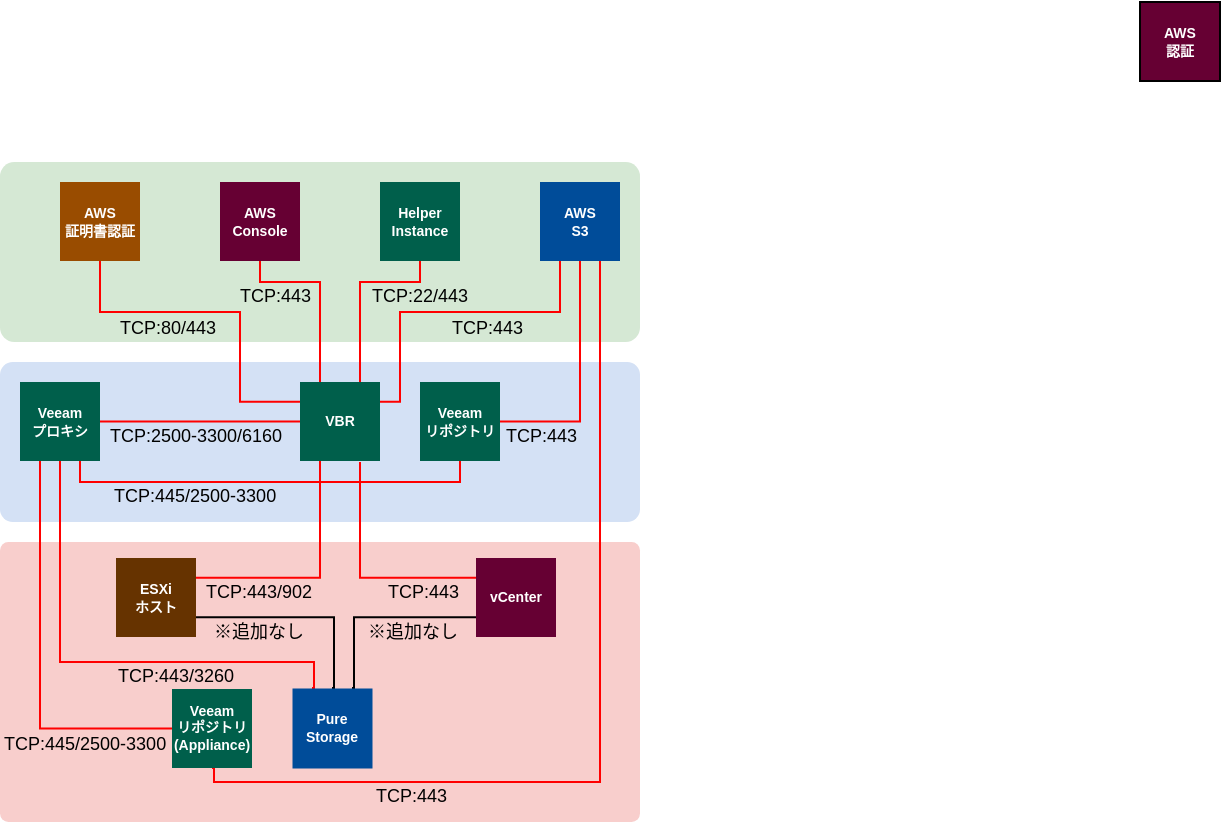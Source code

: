 <mxfile version="28.0.1">
  <diagram name="ページ1" id="RHtc9xqBzX8dG-IQXySC">
    <mxGraphModel dx="642" dy="414" grid="1" gridSize="10" guides="1" tooltips="1" connect="1" arrows="1" fold="1" page="1" pageScale="1" pageWidth="1169" pageHeight="827" math="0" shadow="0">
      <root>
        <mxCell id="0" />
        <mxCell id="1" parent="0" />
        <mxCell id="WyPhDyIGE4Ye550-s1A6-49" value="" style="rounded=1;whiteSpace=wrap;html=1;arcSize=3;fillColor=#F8CECC;strokeColor=none;" vertex="1" parent="1">
          <mxGeometry x="130" y="410" width="320" height="140" as="geometry" />
        </mxCell>
        <mxCell id="WyPhDyIGE4Ye550-s1A6-48" value="" style="rounded=1;whiteSpace=wrap;html=1;arcSize=8;fillColor=#D4E1F5;strokeColor=none;" vertex="1" parent="1">
          <mxGeometry x="130" y="320" width="320" height="80" as="geometry" />
        </mxCell>
        <mxCell id="WyPhDyIGE4Ye550-s1A6-47" value="" style="rounded=1;whiteSpace=wrap;html=1;arcSize=8;strokeColor=none;fillColor=#D5E8D4;" vertex="1" parent="1">
          <mxGeometry x="130" y="220" width="320" height="90" as="geometry" />
        </mxCell>
        <mxCell id="WyPhDyIGE4Ye550-s1A6-42" style="edgeStyle=orthogonalEdgeStyle;rounded=0;orthogonalLoop=1;jettySize=auto;html=1;exitX=1;exitY=0.75;exitDx=0;exitDy=0;entryX=0.5;entryY=0;entryDx=0;entryDy=0;endArrow=none;endFill=0;" edge="1" parent="1" source="WyPhDyIGE4Ye550-s1A6-2" target="WyPhDyIGE4Ye550-s1A6-32">
          <mxGeometry relative="1" as="geometry">
            <Array as="points">
              <mxPoint x="297" y="448" />
              <mxPoint x="297" y="483" />
            </Array>
          </mxGeometry>
        </mxCell>
        <mxCell id="WyPhDyIGE4Ye550-s1A6-2" value="ESXi&lt;div&gt;ホスト&lt;/div&gt;" style="rounded=0;whiteSpace=wrap;html=1;fillColor=#663300;fontStyle=1;fontColor=#FFFFFF;fontSize=7;strokeWidth=1;strokeColor=none;" vertex="1" parent="1">
          <mxGeometry x="188" y="418" width="40" height="39.5" as="geometry" />
        </mxCell>
        <mxCell id="WyPhDyIGE4Ye550-s1A6-40" style="edgeStyle=orthogonalEdgeStyle;rounded=0;orthogonalLoop=1;jettySize=auto;html=1;exitX=0.25;exitY=1;exitDx=0;exitDy=0;entryX=0;entryY=0.5;entryDx=0;entryDy=0;endArrow=none;endFill=0;strokeWidth=1;strokeColor=#FF0000;" edge="1" parent="1" source="WyPhDyIGE4Ye550-s1A6-12" target="WyPhDyIGE4Ye550-s1A6-15">
          <mxGeometry relative="1" as="geometry" />
        </mxCell>
        <mxCell id="WyPhDyIGE4Ye550-s1A6-41" style="edgeStyle=orthogonalEdgeStyle;rounded=0;orthogonalLoop=1;jettySize=auto;html=1;entryX=0.25;entryY=0;entryDx=0;entryDy=0;endArrow=none;endFill=0;strokeWidth=1;strokeColor=#FF0000;exitX=0.5;exitY=1;exitDx=0;exitDy=0;" edge="1" parent="1" source="WyPhDyIGE4Ye550-s1A6-12" target="WyPhDyIGE4Ye550-s1A6-32">
          <mxGeometry relative="1" as="geometry">
            <mxPoint x="220" y="370" as="sourcePoint" />
            <Array as="points">
              <mxPoint x="160" y="470" />
              <mxPoint x="287" y="470" />
              <mxPoint x="287" y="483" />
            </Array>
          </mxGeometry>
        </mxCell>
        <mxCell id="WyPhDyIGE4Ye550-s1A6-12" value="&lt;b&gt;&lt;font style=&quot;color: rgb(255, 255, 255);&quot;&gt;Veeam&lt;/font&gt;&lt;/b&gt;&lt;div&gt;&lt;font color=&quot;#ffffff&quot;&gt;&lt;b&gt;プロキシ&lt;/b&gt;&lt;/font&gt;&lt;/div&gt;" style="rounded=0;whiteSpace=wrap;html=1;fillColor=light-dark(#005f4b, #ededed);fontSize=7;strokeWidth=1;strokeColor=none;" vertex="1" parent="1">
          <mxGeometry x="140" y="330" width="40" height="39.5" as="geometry" />
        </mxCell>
        <mxCell id="WyPhDyIGE4Ye550-s1A6-45" style="edgeStyle=orthogonalEdgeStyle;rounded=0;orthogonalLoop=1;jettySize=auto;html=1;exitX=0;exitY=0.75;exitDx=0;exitDy=0;entryX=0.75;entryY=0;entryDx=0;entryDy=0;endArrow=none;endFill=0;" edge="1" parent="1" source="WyPhDyIGE4Ye550-s1A6-13" target="WyPhDyIGE4Ye550-s1A6-32">
          <mxGeometry relative="1" as="geometry">
            <Array as="points">
              <mxPoint x="307" y="448" />
              <mxPoint x="307" y="483" />
            </Array>
          </mxGeometry>
        </mxCell>
        <mxCell id="WyPhDyIGE4Ye550-s1A6-13" value="&lt;b&gt;&lt;font style=&quot;color: rgb(255, 255, 255);&quot;&gt;vCenter&lt;/font&gt;&lt;/b&gt;" style="rounded=0;whiteSpace=wrap;html=1;fillColor=light-dark(#660033,#EDEDED);fontSize=7;strokeWidth=1;strokeColor=none;" vertex="1" parent="1">
          <mxGeometry x="368" y="418" width="40" height="39.5" as="geometry" />
        </mxCell>
        <mxCell id="WyPhDyIGE4Ye550-s1A6-35" style="edgeStyle=orthogonalEdgeStyle;rounded=0;orthogonalLoop=1;jettySize=auto;html=1;exitX=1;exitY=0.25;exitDx=0;exitDy=0;entryX=0.25;entryY=1;entryDx=0;entryDy=0;endArrow=none;endFill=0;strokeWidth=1;strokeColor=#FF0000;" edge="1" parent="1" source="WyPhDyIGE4Ye550-s1A6-14" target="WyPhDyIGE4Ye550-s1A6-16">
          <mxGeometry relative="1" as="geometry">
            <Array as="points">
              <mxPoint x="330" y="340" />
              <mxPoint x="330" y="295" />
              <mxPoint x="410" y="295" />
            </Array>
          </mxGeometry>
        </mxCell>
        <mxCell id="WyPhDyIGE4Ye550-s1A6-36" style="edgeStyle=orthogonalEdgeStyle;rounded=0;orthogonalLoop=1;jettySize=auto;html=1;exitX=0.75;exitY=0;exitDx=0;exitDy=0;entryX=0.5;entryY=1;entryDx=0;entryDy=0;endArrow=none;endFill=0;strokeWidth=1;strokeColor=#FF0000;" edge="1" parent="1" source="WyPhDyIGE4Ye550-s1A6-14" target="WyPhDyIGE4Ye550-s1A6-18">
          <mxGeometry relative="1" as="geometry">
            <Array as="points">
              <mxPoint x="310" y="280" />
              <mxPoint x="340" y="280" />
            </Array>
          </mxGeometry>
        </mxCell>
        <mxCell id="WyPhDyIGE4Ye550-s1A6-37" style="edgeStyle=orthogonalEdgeStyle;rounded=0;orthogonalLoop=1;jettySize=auto;html=1;exitX=0.25;exitY=0;exitDx=0;exitDy=0;entryX=0.5;entryY=1;entryDx=0;entryDy=0;endArrow=none;endFill=0;strokeWidth=1;strokeColor=#FF0000;" edge="1" parent="1" source="WyPhDyIGE4Ye550-s1A6-14" target="WyPhDyIGE4Ye550-s1A6-17">
          <mxGeometry relative="1" as="geometry">
            <Array as="points">
              <mxPoint x="290" y="280" />
              <mxPoint x="260" y="280" />
            </Array>
          </mxGeometry>
        </mxCell>
        <mxCell id="WyPhDyIGE4Ye550-s1A6-38" style="edgeStyle=orthogonalEdgeStyle;rounded=0;orthogonalLoop=1;jettySize=auto;html=1;exitX=0;exitY=0.5;exitDx=0;exitDy=0;entryX=1;entryY=0.5;entryDx=0;entryDy=0;endArrow=none;endFill=0;strokeWidth=1;strokeColor=#FF0000;" edge="1" parent="1" source="WyPhDyIGE4Ye550-s1A6-14" target="WyPhDyIGE4Ye550-s1A6-12">
          <mxGeometry relative="1" as="geometry" />
        </mxCell>
        <mxCell id="WyPhDyIGE4Ye550-s1A6-14" value="&lt;b&gt;&lt;font style=&quot;color: rgb(255, 255, 255);&quot;&gt;VBR&lt;/font&gt;&lt;/b&gt;" style="rounded=0;whiteSpace=wrap;html=1;fillColor=light-dark(#005f4b, #ededed);fontSize=7;strokeWidth=1;strokeColor=none;" vertex="1" parent="1">
          <mxGeometry x="280" y="330" width="40" height="39.5" as="geometry" />
        </mxCell>
        <mxCell id="WyPhDyIGE4Ye550-s1A6-46" style="edgeStyle=orthogonalEdgeStyle;rounded=0;orthogonalLoop=1;jettySize=auto;html=1;entryX=0.75;entryY=1;entryDx=0;entryDy=0;endArrow=none;endFill=0;strokeWidth=1;strokeColor=#FF0000;exitX=0.5;exitY=1;exitDx=0;exitDy=0;" edge="1" parent="1" source="WyPhDyIGE4Ye550-s1A6-15" target="WyPhDyIGE4Ye550-s1A6-16">
          <mxGeometry relative="1" as="geometry">
            <mxPoint x="220" y="550" as="sourcePoint" />
            <Array as="points">
              <mxPoint x="237" y="523" />
              <mxPoint x="237" y="530" />
              <mxPoint x="430" y="530" />
            </Array>
          </mxGeometry>
        </mxCell>
        <mxCell id="WyPhDyIGE4Ye550-s1A6-15" value="&lt;div&gt;&lt;font color=&quot;#ffffff&quot;&gt;&lt;b&gt;Veeam&lt;/b&gt;&lt;/font&gt;&lt;/div&gt;&lt;div&gt;&lt;font color=&quot;#ffffff&quot;&gt;&lt;b&gt;リポジトリ&lt;/b&gt;&lt;/font&gt;&lt;/div&gt;&lt;div&gt;&lt;font color=&quot;#ffffff&quot;&gt;&lt;b&gt;(Appliance)&lt;/b&gt;&lt;/font&gt;&lt;/div&gt;" style="rounded=0;whiteSpace=wrap;html=1;fillColor=light-dark(#005f4b, #ededed);fontSize=7;strokeWidth=1;strokeColor=none;" vertex="1" parent="1">
          <mxGeometry x="216" y="483.5" width="40" height="39.5" as="geometry" />
        </mxCell>
        <mxCell id="WyPhDyIGE4Ye550-s1A6-16" value="&lt;font color=&quot;#ffffff&quot;&gt;&lt;b&gt;AWS&lt;/b&gt;&lt;/font&gt;&lt;div&gt;&lt;font color=&quot;#ffffff&quot;&gt;&lt;b&gt;S3&lt;/b&gt;&lt;/font&gt;&lt;/div&gt;" style="rounded=0;whiteSpace=wrap;html=1;fillColor=light-dark(#004c99, #EDEDED);fontSize=7;strokeWidth=1;strokeColor=none;" vertex="1" parent="1">
          <mxGeometry x="400" y="230" width="40" height="39.5" as="geometry" />
        </mxCell>
        <mxCell id="WyPhDyIGE4Ye550-s1A6-17" value="&lt;font color=&quot;#ffffff&quot;&gt;&lt;b&gt;AWS&lt;/b&gt;&lt;/font&gt;&lt;div&gt;&lt;font color=&quot;#ffffff&quot;&gt;&lt;b&gt;Console&lt;/b&gt;&lt;/font&gt;&lt;/div&gt;" style="rounded=0;whiteSpace=wrap;html=1;fillColor=light-dark(#660033,#EDEDED);fontSize=7;strokeWidth=1;strokeColor=none;" vertex="1" parent="1">
          <mxGeometry x="240" y="230" width="40" height="39.5" as="geometry" />
        </mxCell>
        <mxCell id="WyPhDyIGE4Ye550-s1A6-18" value="&lt;font color=&quot;#ffffff&quot;&gt;&lt;b&gt;Helper&lt;/b&gt;&lt;/font&gt;&lt;div&gt;&lt;font color=&quot;#ffffff&quot;&gt;&lt;b&gt;Instance&lt;/b&gt;&lt;/font&gt;&lt;/div&gt;" style="rounded=0;whiteSpace=wrap;html=1;fillColor=light-dark(#005f4b, #ededed);fontSize=7;strokeWidth=1;strokeColor=none;" vertex="1" parent="1">
          <mxGeometry x="320" y="230" width="40" height="39.5" as="geometry" />
        </mxCell>
        <mxCell id="WyPhDyIGE4Ye550-s1A6-23" value="&lt;font color=&quot;#ffffff&quot;&gt;&lt;b&gt;AWS&lt;/b&gt;&lt;/font&gt;&lt;div&gt;&lt;font color=&quot;#ffffff&quot;&gt;&lt;b&gt;認証&lt;/b&gt;&lt;/font&gt;&lt;/div&gt;" style="rounded=0;whiteSpace=wrap;html=1;fillColor=light-dark(#660033,#EDEDED);fontSize=7;" vertex="1" parent="1">
          <mxGeometry x="700" y="140" width="40" height="39.5" as="geometry" />
        </mxCell>
        <mxCell id="WyPhDyIGE4Ye550-s1A6-24" value="&lt;font color=&quot;#ffffff&quot;&gt;&lt;b&gt;AWS&lt;br&gt;&lt;/b&gt;&lt;/font&gt;&lt;div&gt;&lt;font color=&quot;#ffffff&quot;&gt;&lt;b&gt;証明書認証&lt;/b&gt;&lt;/font&gt;&lt;/div&gt;" style="rounded=0;whiteSpace=wrap;html=1;fillColor=light-dark(#994C00,#EDEDED);fontSize=7;strokeWidth=1;strokeColor=none;" vertex="1" parent="1">
          <mxGeometry x="160" y="230" width="40" height="39.5" as="geometry" />
        </mxCell>
        <mxCell id="WyPhDyIGE4Ye550-s1A6-32" value="Pure Storage" style="rounded=0;whiteSpace=wrap;html=1;fontStyle=1;strokeColor=none;fillColor=#004C99;fontColor=light-dark(#ffffff, #ededed);fontSize=7;strokeWidth=0;" vertex="1" parent="1">
          <mxGeometry x="276" y="483" width="40" height="40" as="geometry" />
        </mxCell>
        <mxCell id="WyPhDyIGE4Ye550-s1A6-33" value="&lt;b&gt;&lt;font style=&quot;color: rgb(255, 255, 255);&quot;&gt;Veeam&lt;/font&gt;&lt;/b&gt;&lt;div&gt;&lt;font color=&quot;#ffffff&quot;&gt;&lt;b&gt;リポジトリ&lt;/b&gt;&lt;/font&gt;&lt;/div&gt;" style="rounded=0;whiteSpace=wrap;html=1;fillColor=light-dark(#005f4b, #ededed);fontSize=7;strokeWidth=1;strokeColor=none;" vertex="1" parent="1">
          <mxGeometry x="340" y="330" width="40" height="39.5" as="geometry" />
        </mxCell>
        <mxCell id="WyPhDyIGE4Ye550-s1A6-34" style="edgeStyle=orthogonalEdgeStyle;rounded=0;orthogonalLoop=1;jettySize=auto;html=1;exitX=0;exitY=0.25;exitDx=0;exitDy=0;entryX=0.5;entryY=1;entryDx=0;entryDy=0;endArrow=none;endFill=0;strokeWidth=1;strokeColor=#FF0000;" edge="1" parent="1" source="WyPhDyIGE4Ye550-s1A6-14" target="WyPhDyIGE4Ye550-s1A6-24">
          <mxGeometry relative="1" as="geometry">
            <Array as="points">
              <mxPoint x="250" y="340" />
              <mxPoint x="250" y="295" />
              <mxPoint x="180" y="295" />
            </Array>
          </mxGeometry>
        </mxCell>
        <mxCell id="WyPhDyIGE4Ye550-s1A6-51" value="TCP:443" style="text;html=1;align=left;verticalAlign=middle;whiteSpace=wrap;rounded=0;fontSize=9;fontStyle=0" vertex="1" parent="1">
          <mxGeometry x="316" y="532" width="40" height="10" as="geometry" />
        </mxCell>
        <mxCell id="WyPhDyIGE4Ye550-s1A6-52" value="TCP:443/3260" style="text;html=1;align=left;verticalAlign=middle;whiteSpace=wrap;rounded=0;fontSize=9;fontStyle=0" vertex="1" parent="1">
          <mxGeometry x="187" y="472" width="60" height="10" as="geometry" />
        </mxCell>
        <mxCell id="WyPhDyIGE4Ye550-s1A6-55" value="TCP:443" style="text;html=1;align=left;verticalAlign=middle;whiteSpace=wrap;rounded=0;fontSize=9;fontStyle=0;rotation=0;" vertex="1" parent="1">
          <mxGeometry x="322" y="429.75" width="40" height="10" as="geometry" />
        </mxCell>
        <mxCell id="WyPhDyIGE4Ye550-s1A6-56" value="TCP:443/902" style="text;html=1;align=left;verticalAlign=middle;whiteSpace=wrap;rounded=0;fontSize=9;fontStyle=0;rotation=0;" vertex="1" parent="1">
          <mxGeometry x="231" y="429.75" width="60" height="10" as="geometry" />
        </mxCell>
        <mxCell id="WyPhDyIGE4Ye550-s1A6-57" value="TCP:22/&lt;span style=&quot;background-color: transparent; color: light-dark(rgb(0, 0, 0), rgb(255, 255, 255));&quot;&gt;443&lt;/span&gt;" style="text;html=1;align=left;verticalAlign=middle;whiteSpace=wrap;rounded=0;fontSize=9;fontStyle=0" vertex="1" parent="1">
          <mxGeometry x="314" y="282" width="60" height="10" as="geometry" />
        </mxCell>
        <mxCell id="WyPhDyIGE4Ye550-s1A6-59" value="TCP:443" style="text;html=1;align=left;verticalAlign=middle;whiteSpace=wrap;rounded=0;fontSize=9;fontStyle=0" vertex="1" parent="1">
          <mxGeometry x="248" y="282" width="40" height="10" as="geometry" />
        </mxCell>
        <mxCell id="WyPhDyIGE4Ye550-s1A6-60" value="TCP:80/&lt;span style=&quot;background-color: transparent; color: light-dark(rgb(0, 0, 0), rgb(255, 255, 255));&quot;&gt;443&lt;/span&gt;" style="text;html=1;align=left;verticalAlign=middle;whiteSpace=wrap;rounded=0;fontSize=9;fontStyle=0" vertex="1" parent="1">
          <mxGeometry x="188" y="298" width="54" height="10" as="geometry" />
        </mxCell>
        <mxCell id="WyPhDyIGE4Ye550-s1A6-61" value="TCP:443" style="text;html=1;align=left;verticalAlign=middle;whiteSpace=wrap;rounded=0;fontSize=9;fontStyle=0" vertex="1" parent="1">
          <mxGeometry x="354" y="298" width="40" height="10" as="geometry" />
        </mxCell>
        <mxCell id="WyPhDyIGE4Ye550-s1A6-62" value="TCP:&lt;span style=&quot;background-color: transparent; color: light-dark(rgb(0, 0, 0), rgb(255, 255, 255));&quot;&gt;2500-3300/&lt;/span&gt;&lt;span style=&quot;background-color: transparent; color: light-dark(rgb(0, 0, 0), rgb(255, 255, 255));&quot;&gt;6160&lt;/span&gt;" style="text;html=1;align=center;verticalAlign=middle;whiteSpace=wrap;rounded=0;fontSize=9;fontStyle=0" vertex="1" parent="1">
          <mxGeometry x="178" y="346.75" width="100" height="19.75" as="geometry" />
        </mxCell>
        <mxCell id="WyPhDyIGE4Ye550-s1A6-64" value="TCP:445/&lt;span style=&quot;background-color: transparent; color: light-dark(rgb(0, 0, 0), rgb(255, 255, 255));&quot;&gt;2500-3300&lt;/span&gt;" style="text;html=1;align=left;verticalAlign=middle;whiteSpace=wrap;rounded=0;fontSize=9;fontStyle=0" vertex="1" parent="1">
          <mxGeometry x="130" y="504.75" width="88" height="13.25" as="geometry" />
        </mxCell>
        <mxCell id="WyPhDyIGE4Ye550-s1A6-65" style="edgeStyle=orthogonalEdgeStyle;rounded=0;orthogonalLoop=1;jettySize=auto;html=1;exitX=1;exitY=0.5;exitDx=0;exitDy=0;entryX=0.5;entryY=1;entryDx=0;entryDy=0;endArrow=none;endFill=0;strokeWidth=1;strokeColor=#FF0000;" edge="1" parent="1" source="WyPhDyIGE4Ye550-s1A6-33" target="WyPhDyIGE4Ye550-s1A6-16">
          <mxGeometry relative="1" as="geometry">
            <mxPoint x="410" y="360.375" as="sourcePoint" />
            <mxPoint x="500" y="290" as="targetPoint" />
            <Array as="points">
              <mxPoint x="420" y="350" />
            </Array>
          </mxGeometry>
        </mxCell>
        <mxCell id="WyPhDyIGE4Ye550-s1A6-66" value="TCP:443" style="text;html=1;align=left;verticalAlign=middle;whiteSpace=wrap;rounded=0;fontSize=9;fontStyle=0" vertex="1" parent="1">
          <mxGeometry x="381" y="351.5" width="40" height="10" as="geometry" />
        </mxCell>
        <mxCell id="WyPhDyIGE4Ye550-s1A6-67" style="edgeStyle=orthogonalEdgeStyle;rounded=0;orthogonalLoop=1;jettySize=auto;html=1;entryX=0.5;entryY=1;entryDx=0;entryDy=0;endArrow=none;endFill=0;strokeWidth=1;strokeColor=#FF0000;" edge="1" parent="1" source="WyPhDyIGE4Ye550-s1A6-12" target="WyPhDyIGE4Ye550-s1A6-33">
          <mxGeometry relative="1" as="geometry">
            <mxPoint x="170" y="370" as="sourcePoint" />
            <mxPoint x="200" y="520" as="targetPoint" />
            <Array as="points">
              <mxPoint x="170" y="380" />
              <mxPoint x="360" y="380" />
            </Array>
          </mxGeometry>
        </mxCell>
        <mxCell id="WyPhDyIGE4Ye550-s1A6-84" value="TCP:445/&lt;span style=&quot;background-color: transparent; color: light-dark(rgb(0, 0, 0), rgb(255, 255, 255));&quot;&gt;2500-3300&lt;/span&gt;" style="text;html=1;align=left;verticalAlign=middle;whiteSpace=wrap;rounded=0;fontSize=9;fontStyle=0" vertex="1" parent="1">
          <mxGeometry x="185" y="377.25" width="88" height="19.75" as="geometry" />
        </mxCell>
        <mxCell id="WyPhDyIGE4Ye550-s1A6-87" style="edgeStyle=orthogonalEdgeStyle;rounded=0;orthogonalLoop=1;jettySize=auto;html=1;entryX=0.25;entryY=1;entryDx=0;entryDy=0;endArrow=none;endFill=0;strokeWidth=1;strokeColor=#FF0000;exitX=1;exitY=0.25;exitDx=0;exitDy=0;" edge="1" parent="1" source="WyPhDyIGE4Ye550-s1A6-2" target="WyPhDyIGE4Ye550-s1A6-14">
          <mxGeometry relative="1" as="geometry">
            <mxPoint x="240" y="438" as="sourcePoint" />
            <mxPoint x="301" y="383" as="targetPoint" />
            <Array as="points">
              <mxPoint x="290" y="428" />
            </Array>
          </mxGeometry>
        </mxCell>
        <mxCell id="WyPhDyIGE4Ye550-s1A6-88" style="edgeStyle=orthogonalEdgeStyle;rounded=0;orthogonalLoop=1;jettySize=auto;html=1;endArrow=none;endFill=0;strokeWidth=1;strokeColor=#FF0000;exitX=0;exitY=0.25;exitDx=0;exitDy=0;" edge="1" parent="1" source="WyPhDyIGE4Ye550-s1A6-13">
          <mxGeometry relative="1" as="geometry">
            <mxPoint x="228" y="438" as="sourcePoint" />
            <mxPoint x="310" y="370" as="targetPoint" />
            <Array as="points">
              <mxPoint x="310" y="428" />
            </Array>
          </mxGeometry>
        </mxCell>
        <mxCell id="WyPhDyIGE4Ye550-s1A6-91" value="※追加なし" style="text;html=1;align=left;verticalAlign=middle;whiteSpace=wrap;rounded=0;fontSize=9;fontStyle=0;rotation=0;" vertex="1" parent="1">
          <mxGeometry x="312" y="449.5" width="50" height="10" as="geometry" />
        </mxCell>
        <mxCell id="WyPhDyIGE4Ye550-s1A6-93" value="※追加なし" style="text;html=1;align=left;verticalAlign=middle;whiteSpace=wrap;rounded=0;fontSize=9;fontStyle=0;rotation=0;" vertex="1" parent="1">
          <mxGeometry x="235" y="449.5" width="50" height="10" as="geometry" />
        </mxCell>
      </root>
    </mxGraphModel>
  </diagram>
</mxfile>
